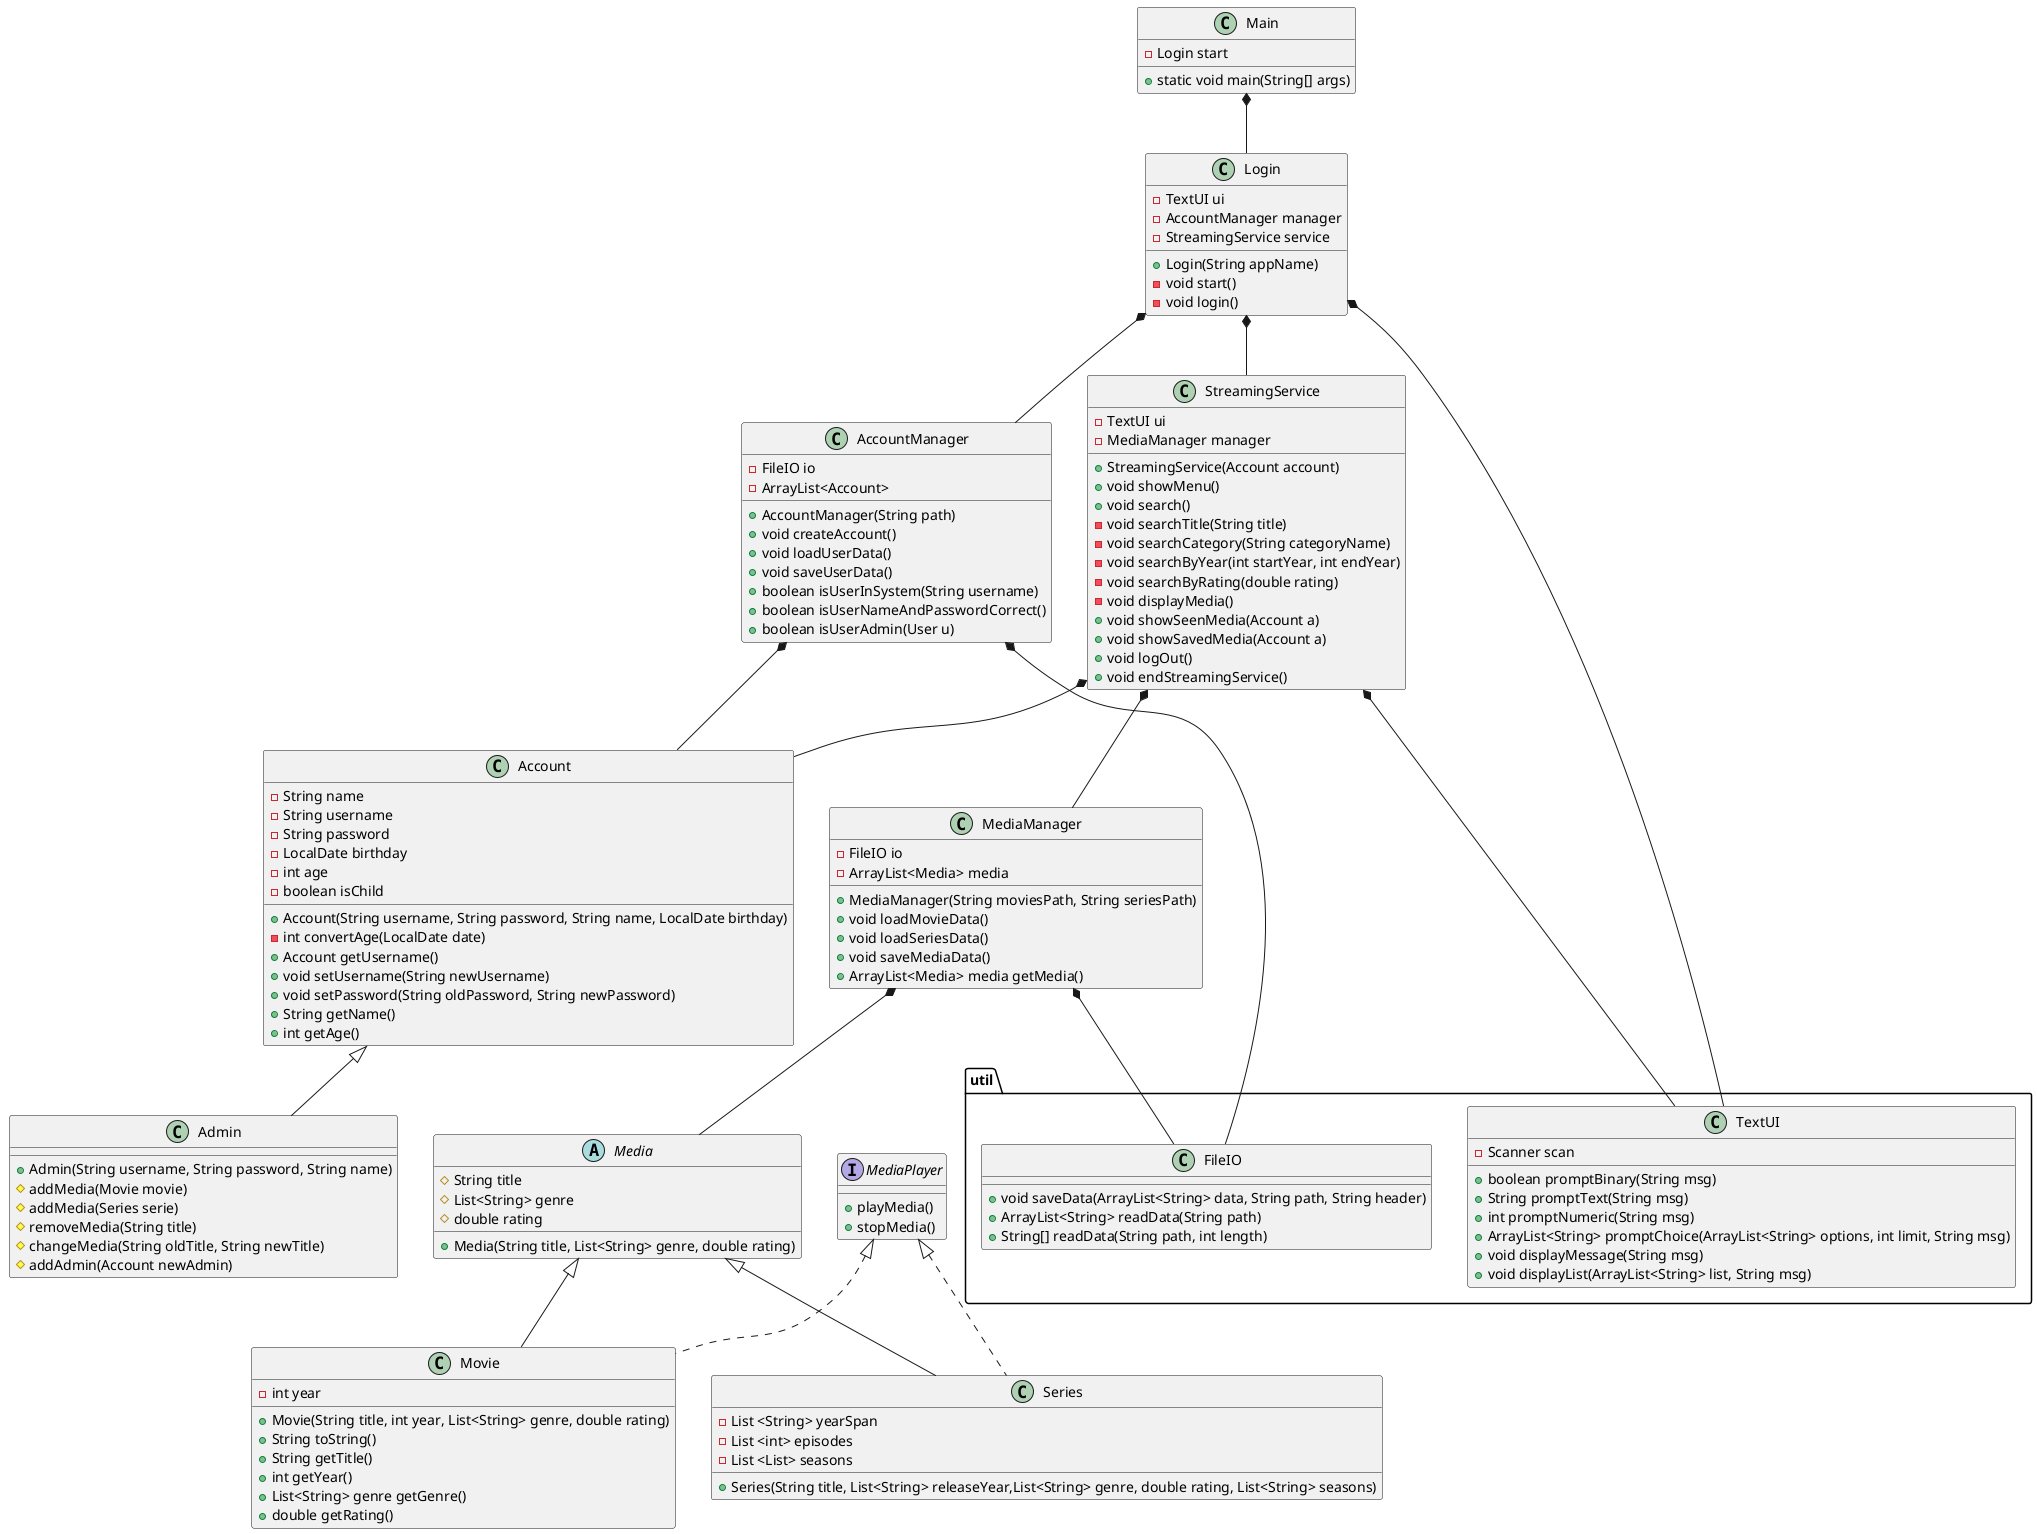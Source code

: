 @startuml


class Admin{
+ Admin(String username, String password, String name)
# addMedia(Movie movie)
# addMedia(Series serie)
# removeMedia(String title)
# changeMedia(String oldTitle, String newTitle)
# addAdmin(Account newAdmin)
}

class StreamingService{
- TextUI ui
- MediaManager manager
+ StreamingService(Account account)
+ void showMenu()
+ void search()
- void searchTitle(String title)
- void searchCategory(String categoryName)
- void searchByYear(int startYear, int endYear)
- void searchByRating(double rating)
- void displayMedia()
+ void showSeenMedia(Account a)
+ void showSavedMedia(Account a)
+ void logOut()
+ void endStreamingService()
}

class Main{
- Login start
 + static void main(String[] args)
}

class Movie{
- int year
+ Movie(String title, int year, List<String> genre, double rating)
+ String toString()
+ String getTitle()
+ int getYear()
+ List<String> genre getGenre()
+ double getRating()
}

class Series{
- List <String> yearSpan
- List <int> episodes
- List <List> seasons
+ Series(String title, List<String> releaseYear,List<String> genre, double rating, List<String> seasons)
}

class MediaManager {
- FileIO io
- ArrayList<Media> media
+ MediaManager(String moviesPath, String seriesPath)
+ void loadMovieData()
+ void loadSeriesData()
+ void saveMediaData()
+ ArrayList<Media> media getMedia()
}

class Login {
- TextUI ui
- AccountManager manager
- StreamingService service
+ Login(String appName)
- void start()
- void login()
}

Abstract Media{
# String title
# List<String> genre
# double rating
+ Media(String title, List<String> genre, double rating)
}

class Account{
- String name
- String username
- String password
- LocalDate birthday
- int age
- boolean isChild
+ Account(String username, String password, String name, LocalDate birthday)
- int convertAge(LocalDate date)
+ Account getUsername()
+ void setUsername(String newUsername)
+ void setPassword(String oldPassword, String newPassword)
+ String getName()
+ int getAge()
}


class AccountManager {
- FileIO io
- ArrayList<Account>
+ AccountManager(String path)
+ void createAccount()
+ void loadUserData()
+ void saveUserData()
+ boolean isUserInSystem(String username)
+ boolean isUserNameAndPasswordCorrect()
+ boolean isUserAdmin(User u)
}

package "util" {
    class TextUI {
    - Scanner scan
    + boolean promptBinary(String msg)
    + String promptText(String msg)
    + int promptNumeric(String msg)
    + ArrayList<String> promptChoice(ArrayList<String> options, int limit, String msg)
    + void displayMessage(String msg)
    + void displayList(ArrayList<String> list, String msg)
    }
}

package "util" {
    class FileIO{
    + void saveData(ArrayList<String> data, String path, String header)
    + ArrayList<String> readData(String path)
    + String[] readData(String path, int length)
    }
 }

interface MediaPlayer {
+ playMedia()
+ stopMedia()
}

Main *-- Login
Login *-- AccountManager
Login *-- StreamingService
StreamingService *-- Account

MediaPlayer <|.. Movie
MediaPlayer <|.. Series
AccountManager *-- Account
AccountManager *-- FileIO
Login *-- TextUI
StreamingService *-- TextUI

StreamingService *-- MediaManager
MediaManager *-- FileIO
MediaManager *-- Media
Account <|-- Admin

Media <|-- Movie
Media <|-- Series

@enduml